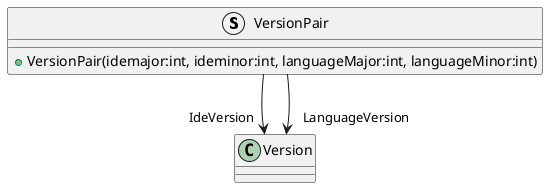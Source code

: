 @startuml
struct VersionPair {
    + VersionPair(idemajor:int, ideminor:int, languageMajor:int, languageMinor:int)
}
VersionPair --> "IdeVersion" Version
VersionPair --> "LanguageVersion" Version
@enduml
